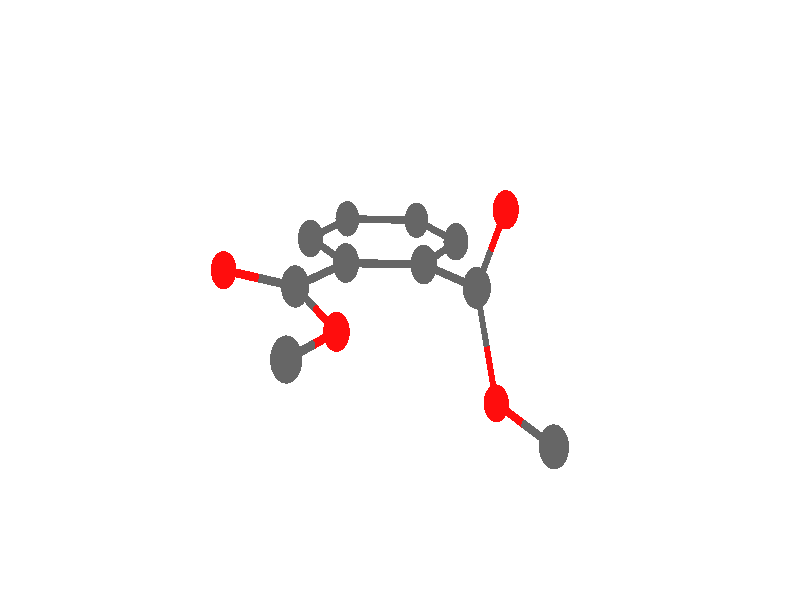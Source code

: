 global_settings {
	ambient_light rgb <0.200000002980232, 0.200000002980232, 0.200000002980232>
	max_trace_level 15
}

background { color rgb <1,1,1> }

camera {
	perspective
	location <-17.5194318692942, -4.53535313153417, -6.09337373104512>
	angle 40
	up <0.348964757776755, -0.0619548232068468, -0.935085663301079>
	right <-0.20856274025854, 0.967653278073212, -0.141946175749881> * 2
	direction <0.913632957596025, 0.244558241152441, 0.324755424094448> }

light_source {
	<-29.1284717068575, 16.9361568912711, -38.0691252212936>
	color rgb <1, 1, 1>
	fade_distance 69.6680198414426
	fade_power 0
	parallel
	point_at <29.1284717068575, -16.9361568912711, 38.0691252212936>
}

light_source {
	<30.2339002307694, -24.2170178357801, -13.1890374154861>
	color rgb <0.300000011920929, 0.300000011920929, 0.300000011920929>
	fade_distance 69.6680198414426
	fade_power 0
	parallel
	point_at <-30.2339002307694, 24.2170178357801, 13.1890374154861>
}

#default {
	finish {ambient .8 diffuse 1 specular 1 roughness .005 metallic 0.5}
}

union {
}
merge {
}
union {
cylinder {
	<-1.18631457, 1.44685952, -1.44176846>, 	<-0.950025973819996, 1.36424702488547, -0.907469649107224>, 0.05
	pigment { rgbt <1, 0.0500000007450581, 0.0500000007450581, 0> }
}
cylinder {
	<-0.950025973819996, 1.36424702488547, -0.907469649107224>, 	<-0.70364552, 1.27810616, -0.350351>, 0.05
	pigment { rgbt <0.400000005960464, 0.400000005960464, 0.400000005960464, 0> }
}
cylinder {
	<-0.70364552, 1.27810616, -0.350351>, 	<-0.018774455, 0.99122673, -0.229915125>, 0.05
	pigment { rgbt <0.400000005960464, 0.400000005960464, 0.400000005960464, 0> }
}
cylinder {
	<-0.018774455, 0.99122673, -0.229915125>, 	<0.66609661, 0.7043473, -0.10947925>, 0.05
	pigment { rgbt <0.400000005960464, 0.400000005960464, 0.400000005960464, 0> }
}
cylinder {
	<-0.70364552, 1.27810616, -0.350351>, 	<-0.997778166049143, 1.47135939608628, 0.236913931811651>, 0.05
	pigment { rgbt <0.400000005960464, 0.400000005960464, 0.400000005960464, 0> }
}
cylinder {
	<-0.997778166049143, 1.47135939608628, 0.236913931811651>, 	<-1.28108458, 1.6574995, 0.80256322>, 0.05
	pigment { rgbt <1, 0.0500000007450581, 0.0500000007450581, 0> }
}
cylinder {
	<0.66609661, 0.7043473, -0.10947925>, 	<1.201484415, 1.15176185, -0.108869395>, 0.05
	pigment { rgbt <0.400000005960464, 0.400000005960464, 0.400000005960464, 0> }
}
cylinder {
	<1.201484415, 1.15176185, -0.108869395>, 	<1.73687222, 1.5991764, -0.10825954>, 0.05
	pigment { rgbt <0.400000005960464, 0.400000005960464, 0.400000005960464, 0> }
}
cylinder {
	<0.66609661, 0.7043473, -0.10947925>, 	<0.789063745, 0.01776188, -0.027716395>, 0.05
	pigment { rgbt <0.400000005960464, 0.400000005960464, 0.400000005960464, 0> }
}
cylinder {
	<0.789063745, 0.01776188, -0.027716395>, 	<0.91203088, -0.66882354, 0.05404646>, 0.05
	pigment { rgbt <0.400000005960464, 0.400000005960464, 0.400000005960464, 0> }
}
cylinder {
	<1.73687222, 1.5991764, -0.10825954>, 	<2.38909475, 1.370971765, -0.02513014>, 0.05
	pigment { rgbt <0.400000005960464, 0.400000005960464, 0.400000005960464, 0> }
}
cylinder {
	<2.38909475, 1.370971765, -0.02513014>, 	<3.04131728, 1.14276713, 0.05799926>, 0.05
	pigment { rgbt <0.400000005960464, 0.400000005960464, 0.400000005960464, 0> }
}
cylinder {
	<-2.47948984, -2.14549387, -0.00951963>, 	<-1.92678348936107, -1.66721623314485, 0.028820084984004>, 0.05
	pigment { rgbt <0.400000005960464, 0.400000005960464, 0.400000005960464, 0> }
}
cylinder {
	<-1.92678348936107, -1.66721623314485, 0.028820084984004>, 	<-1.39310687, -1.20540574, 0.06583976>, 0.05
	pigment { rgbt <1, 0.0500000007450581, 0.0500000007450581, 0> }
}
cylinder {
	<0.07322544, -2.90913038, 0.00608115>, 	<-0.035974252309021, -2.32735743339864, 0.0223659936163191>, 0.05
	pigment { rgbt <1, 0.0500000007450581, 0.0500000007450581, 0> }
}
cylinder {
	<-0.035974252309021, -2.32735743339864, 0.0223659936163191>, 	<-0.14982108, -1.72082638, 0.03934386>, 0.05
	pigment { rgbt <0.400000005960464, 0.400000005960464, 0.400000005960464, 0> }
}
cylinder {
	<-0.14982108, -1.72082638, 0.03934386>, 	<0.3811049, -1.19482496, 0.04669516>, 0.05
	pigment { rgbt <0.400000005960464, 0.400000005960464, 0.400000005960464, 0> }
}
cylinder {
	<0.3811049, -1.19482496, 0.04669516>, 	<0.91203088, -0.66882354, 0.05404646>, 0.05
	pigment { rgbt <0.400000005960464, 0.400000005960464, 0.400000005960464, 0> }
}
cylinder {
	<-0.14982108, -1.72082638, 0.03934386>, 	<-0.783101162594995, -1.45829170929459, 0.0528398123187575>, 0.05
	pigment { rgbt <0.400000005960464, 0.400000005960464, 0.400000005960464, 0> }
}
cylinder {
	<-0.783101162594995, -1.45829170929459, 0.0528398123187575>, 	<-1.39310687, -1.20540574, 0.06583976>, 0.05
	pigment { rgbt <1, 0.0500000007450581, 0.0500000007450581, 0> }
}
cylinder {
	<0.91203088, -0.66882354, 0.05404646>, 	<1.57039067, -0.89254175, 0.1336377>, 0.05
	pigment { rgbt <0.400000005960464, 0.400000005960464, 0.400000005960464, 0> }
}
cylinder {
	<1.57039067, -0.89254175, 0.1336377>, 	<2.22875046, -1.11625996, 0.21322894>, 0.05
	pigment { rgbt <0.400000005960464, 0.400000005960464, 0.400000005960464, 0> }
}
cylinder {
	<3.04131728, 1.14276713, 0.05799926>, 	<3.16504226, 0.46166048, 0.139370915>, 0.05
	pigment { rgbt <0.400000005960464, 0.400000005960464, 0.400000005960464, 0> }
}
cylinder {
	<3.16504226, 0.46166048, 0.139370915>, 	<3.28876724, -0.21944617, 0.22074257>, 0.05
	pigment { rgbt <0.400000005960464, 0.400000005960464, 0.400000005960464, 0> }
}
cylinder {
	<2.22875046, -1.11625996, 0.21322894>, 	<2.75875885, -0.667853065, 0.216985755>, 0.05
	pigment { rgbt <0.400000005960464, 0.400000005960464, 0.400000005960464, 0> }
}
cylinder {
	<2.75875885, -0.667853065, 0.216985755>, 	<3.28876724, -0.21944617, 0.22074257>, 0.05
	pigment { rgbt <0.400000005960464, 0.400000005960464, 0.400000005960464, 0> }
}
cylinder {
	<-2.60924468, 2.20238095, 0.68952362>, 	<-1.93354346169443, 1.92517260772477, 0.747032496706035>, 0.05
	pigment { rgbt <0.400000005960464, 0.400000005960464, 0.400000005960464, 0> }
}
cylinder {
	<-1.93354346169443, 1.92517260772477, 0.747032496706035>, 	<-1.28108458, 1.6574995, 0.80256322>, 0.05
	pigment { rgbt <1, 0.0500000007450581, 0.0500000007450581, 0> }
}
sphere {
	<0.91203088, -0.66882354, 0.05404646>, 0.238
	pigment { rgbt <0.400000005960464, 0.400000005960464, 0.400000005960464,0> }
}
sphere {
	<0.66609661, 0.7043473, -0.10947925>, 0.238
	pigment { rgbt <0.400000005960464, 0.400000005960464, 0.400000005960464,0> }
}
sphere {
	<-0.14982108, -1.72082638, 0.03934386>, 0.238
	pigment { rgbt <0.400000005960464, 0.400000005960464, 0.400000005960464,0> }
}
sphere {
	<-0.70364552, 1.27810616, -0.350351>, 0.238
	pigment { rgbt <0.400000005960464, 0.400000005960464, 0.400000005960464,0> }
}
sphere {
	<-1.39310687, -1.20540574, 0.06583976>, 0.2128
	pigment { rgbt <1, 0.0500000007450581, 0.0500000007450581,0> }
}
sphere {
	<0.07322544, -2.90913038, 0.00608115>, 0.2128
	pigment { rgbt <1, 0.0500000007450581, 0.0500000007450581,0> }
}
sphere {
	<-1.28108458, 1.6574995, 0.80256322>, 0.2128
	pigment { rgbt <1, 0.0500000007450581, 0.0500000007450581,0> }
}
sphere {
	<-1.18631457, 1.44685952, -1.44176846>, 0.2128
	pigment { rgbt <1, 0.0500000007450581, 0.0500000007450581,0> }
}
sphere {
	<-2.60924468, 2.20238095, 0.68952362>, 0.238
	pigment { rgbt <0.400000005960464, 0.400000005960464, 0.400000005960464,0> }
}
sphere {
	<-2.47948984, -2.14549387, -0.00951963>, 0.238
	pigment { rgbt <0.400000005960464, 0.400000005960464, 0.400000005960464,0> }
}
sphere {
	<2.22875046, -1.11625996, 0.21322894>, 0.238
	pigment { rgbt <0.400000005960464, 0.400000005960464, 0.400000005960464,0> }
}
sphere {
	<3.28876724, -0.21944617, 0.22074257>, 0.238
	pigment { rgbt <0.400000005960464, 0.400000005960464, 0.400000005960464,0> }
}
sphere {
	<3.04131728, 1.14276713, 0.05799926>, 0.238
	pigment { rgbt <0.400000005960464, 0.400000005960464, 0.400000005960464,0> }
}
sphere {
	<1.73687222, 1.5991764, -0.10825954>, 0.238
	pigment { rgbt <0.400000005960464, 0.400000005960464, 0.400000005960464,0> }
}
}
merge {
}
